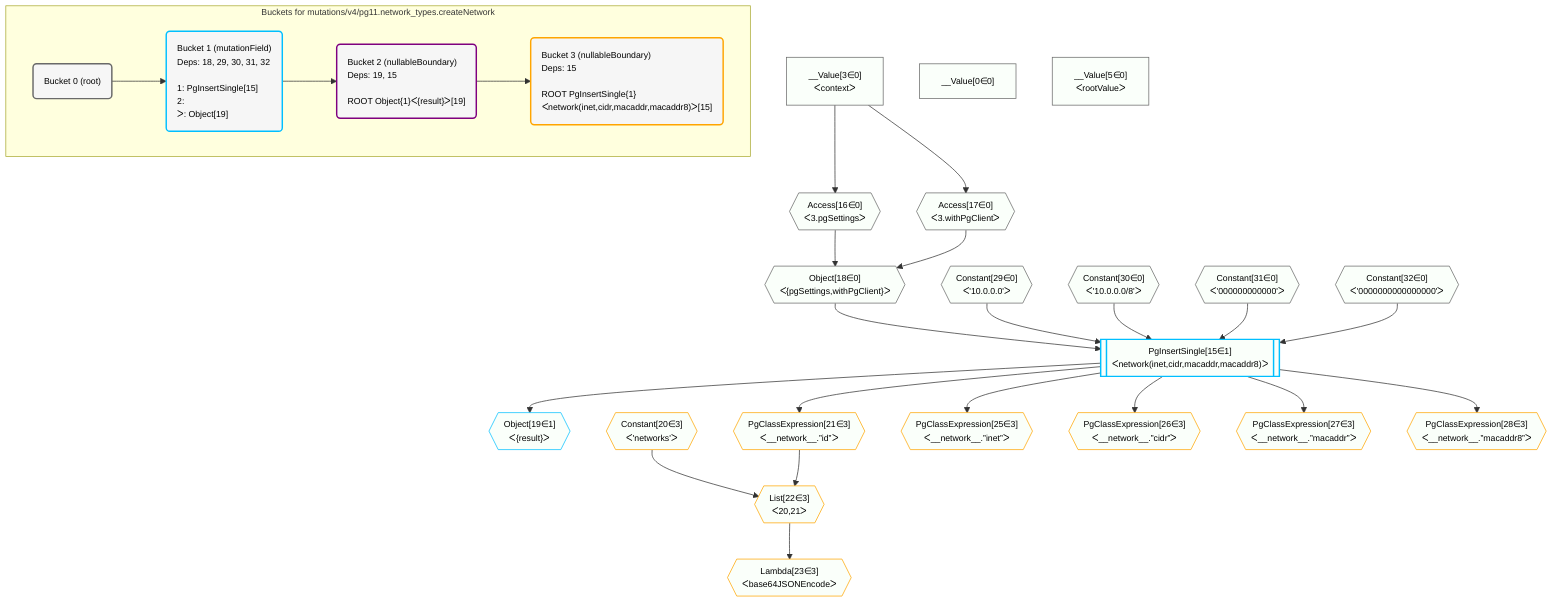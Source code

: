 %%{init: {'themeVariables': { 'fontSize': '12px'}}}%%
graph TD
    classDef path fill:#eee,stroke:#000,color:#000
    classDef plan fill:#fff,stroke-width:1px,color:#000
    classDef itemplan fill:#fff,stroke-width:2px,color:#000
    classDef unbatchedplan fill:#dff,stroke-width:1px,color:#000
    classDef sideeffectplan fill:#fcc,stroke-width:2px,color:#000
    classDef bucket fill:#f6f6f6,color:#000,stroke-width:2px,text-align:left


    %% plan dependencies
    Object18{{"Object[18∈0]<br />ᐸ{pgSettings,withPgClient}ᐳ"}}:::plan
    Access16{{"Access[16∈0]<br />ᐸ3.pgSettingsᐳ"}}:::plan
    Access17{{"Access[17∈0]<br />ᐸ3.withPgClientᐳ"}}:::plan
    Access16 & Access17 --> Object18
    __Value3["__Value[3∈0]<br />ᐸcontextᐳ"]:::plan
    __Value3 --> Access16
    __Value3 --> Access17
    __Value0["__Value[0∈0]"]:::plan
    __Value5["__Value[5∈0]<br />ᐸrootValueᐳ"]:::plan
    Constant29{{"Constant[29∈0]<br />ᐸ'10.0.0.0'ᐳ"}}:::plan
    Constant30{{"Constant[30∈0]<br />ᐸ'10.0.0.0/8'ᐳ"}}:::plan
    Constant31{{"Constant[31∈0]<br />ᐸ'000000000000'ᐳ"}}:::plan
    Constant32{{"Constant[32∈0]<br />ᐸ'0000000000000000'ᐳ"}}:::plan
    PgInsertSingle15[["PgInsertSingle[15∈1]<br />ᐸnetwork(inet,cidr,macaddr,macaddr8)ᐳ"]]:::sideeffectplan
    Object18 & Constant29 & Constant30 & Constant31 & Constant32 --> PgInsertSingle15
    Object19{{"Object[19∈1]<br />ᐸ{result}ᐳ"}}:::plan
    PgInsertSingle15 --> Object19
    List22{{"List[22∈3]<br />ᐸ20,21ᐳ"}}:::plan
    Constant20{{"Constant[20∈3]<br />ᐸ'networks'ᐳ"}}:::plan
    PgClassExpression21{{"PgClassExpression[21∈3]<br />ᐸ__network__.”id”ᐳ"}}:::plan
    Constant20 & PgClassExpression21 --> List22
    PgInsertSingle15 --> PgClassExpression21
    Lambda23{{"Lambda[23∈3]<br />ᐸbase64JSONEncodeᐳ"}}:::plan
    List22 --> Lambda23
    PgClassExpression25{{"PgClassExpression[25∈3]<br />ᐸ__network__.”inet”ᐳ"}}:::plan
    PgInsertSingle15 --> PgClassExpression25
    PgClassExpression26{{"PgClassExpression[26∈3]<br />ᐸ__network__.”cidr”ᐳ"}}:::plan
    PgInsertSingle15 --> PgClassExpression26
    PgClassExpression27{{"PgClassExpression[27∈3]<br />ᐸ__network__.”macaddr”ᐳ"}}:::plan
    PgInsertSingle15 --> PgClassExpression27
    PgClassExpression28{{"PgClassExpression[28∈3]<br />ᐸ__network__.”macaddr8”ᐳ"}}:::plan
    PgInsertSingle15 --> PgClassExpression28

    %% define steps

    subgraph "Buckets for mutations/v4/pg11.network_types.createNetwork"
    Bucket0("Bucket 0 (root)"):::bucket
    classDef bucket0 stroke:#696969
    class Bucket0,__Value0,__Value3,__Value5,Access16,Access17,Object18,Constant29,Constant30,Constant31,Constant32 bucket0
    Bucket1("Bucket 1 (mutationField)<br />Deps: 18, 29, 30, 31, 32<br /><br />1: PgInsertSingle[15]<br />2: <br />ᐳ: Object[19]"):::bucket
    classDef bucket1 stroke:#00bfff
    class Bucket1,PgInsertSingle15,Object19 bucket1
    Bucket2("Bucket 2 (nullableBoundary)<br />Deps: 19, 15<br /><br />ROOT Object{1}ᐸ{result}ᐳ[19]"):::bucket
    classDef bucket2 stroke:#7f007f
    class Bucket2 bucket2
    Bucket3("Bucket 3 (nullableBoundary)<br />Deps: 15<br /><br />ROOT PgInsertSingle{1}ᐸnetwork(inet,cidr,macaddr,macaddr8)ᐳ[15]"):::bucket
    classDef bucket3 stroke:#ffa500
    class Bucket3,Constant20,PgClassExpression21,List22,Lambda23,PgClassExpression25,PgClassExpression26,PgClassExpression27,PgClassExpression28 bucket3
    Bucket0 --> Bucket1
    Bucket1 --> Bucket2
    Bucket2 --> Bucket3
    classDef unary fill:#fafffa,borderWidth:8px
    class Object18,Access16,Access17,__Value0,__Value3,__Value5,Constant29,Constant30,Constant31,Constant32,PgInsertSingle15,Object19,List22,PgClassExpression21,Lambda23,PgClassExpression25,PgClassExpression26,PgClassExpression27,PgClassExpression28,Constant20 unary
    end